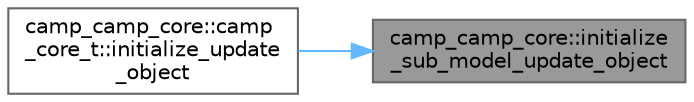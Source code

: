digraph "camp_camp_core::initialize_sub_model_update_object"
{
 // LATEX_PDF_SIZE
  bgcolor="transparent";
  edge [fontname=Helvetica,fontsize=10,labelfontname=Helvetica,labelfontsize=10];
  node [fontname=Helvetica,fontsize=10,shape=box,height=0.2,width=0.4];
  rankdir="RL";
  Node1 [label="camp_camp_core::initialize\l_sub_model_update_object",height=0.2,width=0.4,color="gray40", fillcolor="grey60", style="filled", fontcolor="black",tooltip="Initialize an update data object for a sub model."];
  Node1 -> Node2 [dir="back",color="steelblue1",style="solid"];
  Node2 [label="camp_camp_core::camp\l_core_t::initialize_update\l_object",height=0.2,width=0.4,color="grey40", fillcolor="white", style="filled",URL="$structcamp__camp__core_1_1camp__core__t.html#a3d6f81005e6f6a2dfce818fc0e192b31",tooltip=" "];
}
